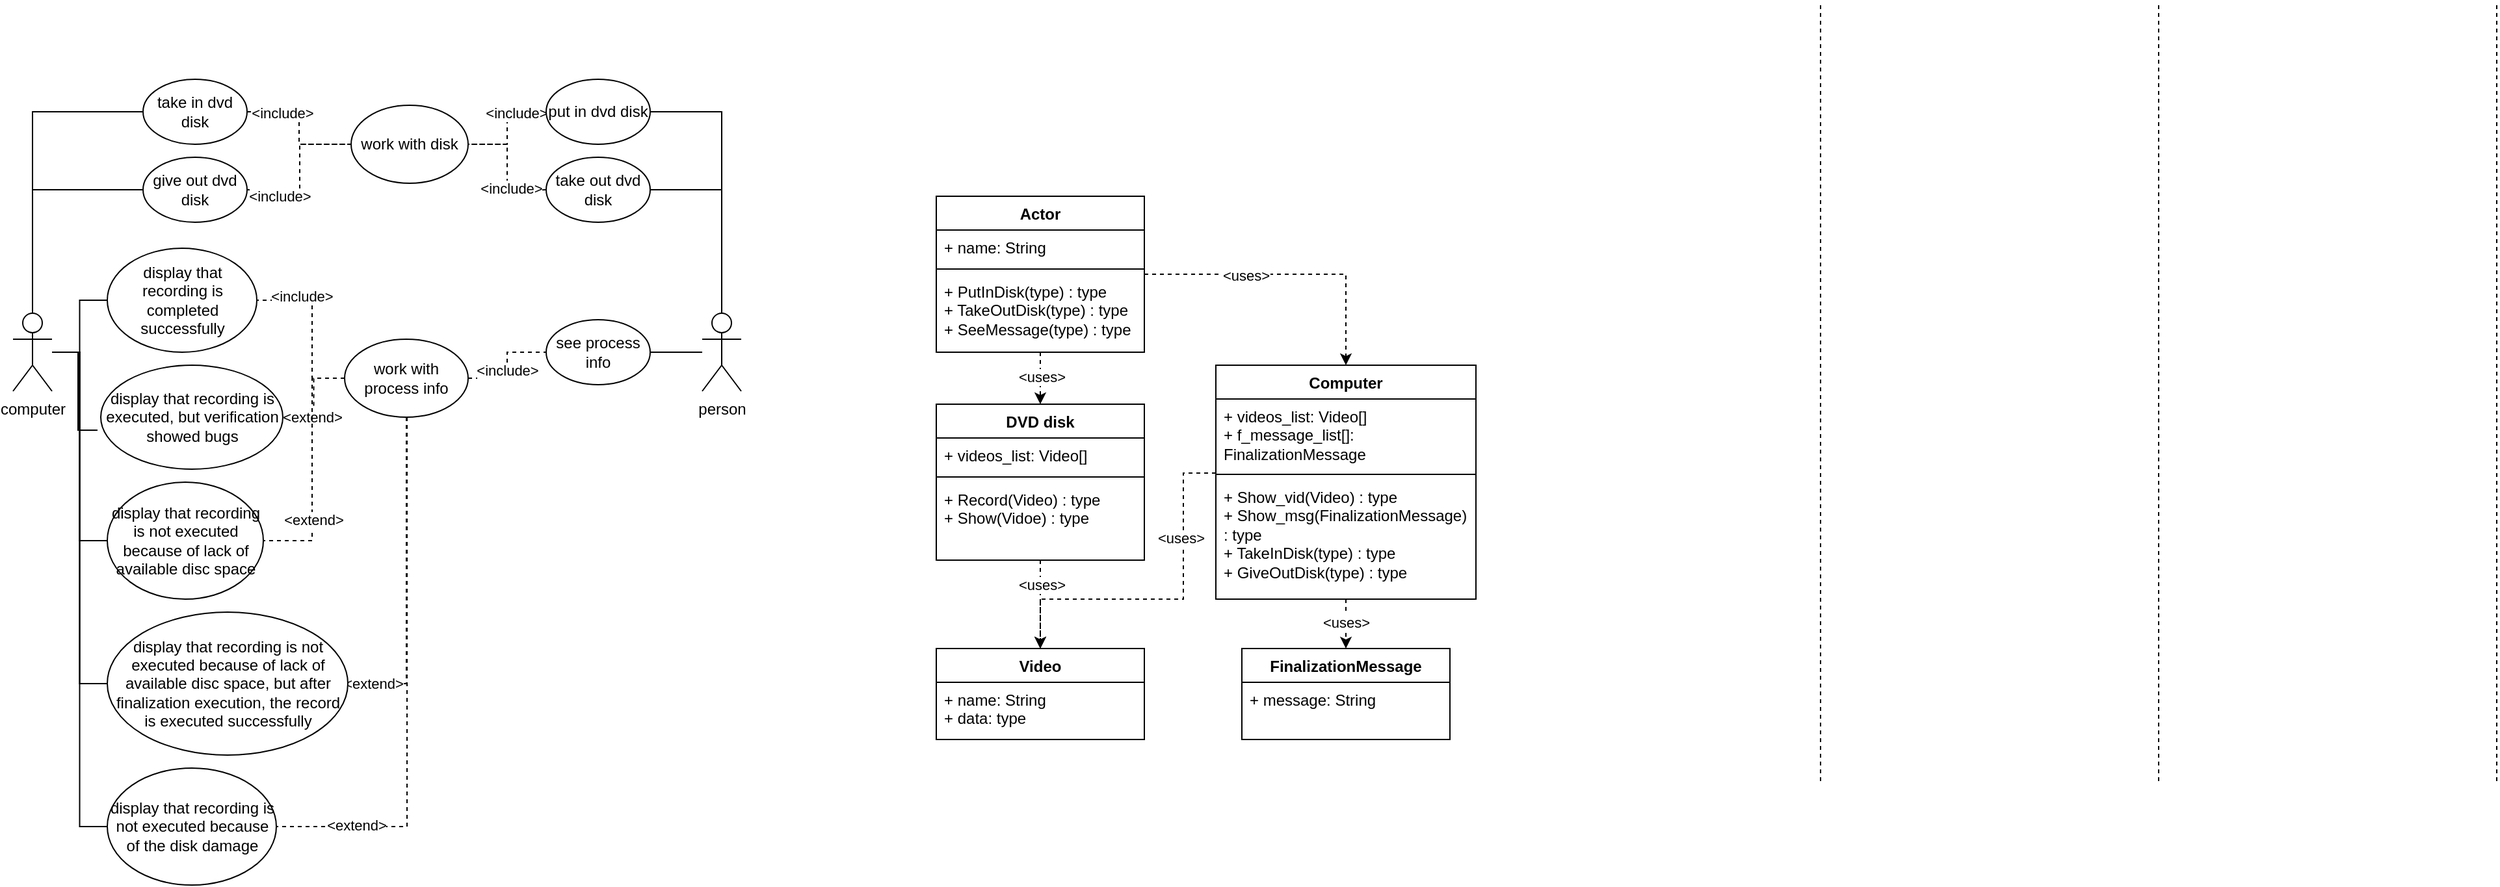 <mxfile version="23.0.2" type="github">
  <diagram name="Page-1" id="Rd1XftkOouGfWtPl2LVk">
    <mxGraphModel dx="1194" dy="760" grid="1" gridSize="10" guides="1" tooltips="1" connect="1" arrows="1" fold="1" page="1" pageScale="1" pageWidth="850" pageHeight="1100" math="0" shadow="0">
      <root>
        <mxCell id="0" />
        <mxCell id="1" parent="0" />
        <mxCell id="f8p8U3fqvombOUlkbj62-29" style="edgeStyle=orthogonalEdgeStyle;rounded=0;orthogonalLoop=1;jettySize=auto;html=1;entryX=0;entryY=0.5;entryDx=0;entryDy=0;endArrow=none;endFill=0;" parent="1" source="f8p8U3fqvombOUlkbj62-1" target="f8p8U3fqvombOUlkbj62-3" edge="1">
          <mxGeometry relative="1" as="geometry">
            <Array as="points">
              <mxPoint x="25" y="165" />
            </Array>
          </mxGeometry>
        </mxCell>
        <mxCell id="f8p8U3fqvombOUlkbj62-31" style="edgeStyle=orthogonalEdgeStyle;rounded=0;orthogonalLoop=1;jettySize=auto;html=1;entryX=0;entryY=0.5;entryDx=0;entryDy=0;endArrow=none;endFill=0;" parent="1" source="f8p8U3fqvombOUlkbj62-1" target="f8p8U3fqvombOUlkbj62-5" edge="1">
          <mxGeometry relative="1" as="geometry">
            <Array as="points">
              <mxPoint x="25" y="225" />
            </Array>
          </mxGeometry>
        </mxCell>
        <mxCell id="f8p8U3fqvombOUlkbj62-34" style="edgeStyle=orthogonalEdgeStyle;rounded=0;orthogonalLoop=1;jettySize=auto;html=1;entryX=0;entryY=0.5;entryDx=0;entryDy=0;endArrow=none;endFill=0;" parent="1" source="f8p8U3fqvombOUlkbj62-1" target="f8p8U3fqvombOUlkbj62-22" edge="1">
          <mxGeometry relative="1" as="geometry" />
        </mxCell>
        <mxCell id="f8p8U3fqvombOUlkbj62-35" style="edgeStyle=orthogonalEdgeStyle;rounded=0;orthogonalLoop=1;jettySize=auto;html=1;entryX=0;entryY=0.5;entryDx=0;entryDy=0;endArrow=none;endFill=0;" parent="1" source="f8p8U3fqvombOUlkbj62-1" target="f8p8U3fqvombOUlkbj62-23" edge="1">
          <mxGeometry relative="1" as="geometry" />
        </mxCell>
        <mxCell id="f8p8U3fqvombOUlkbj62-36" style="edgeStyle=orthogonalEdgeStyle;rounded=0;orthogonalLoop=1;jettySize=auto;html=1;entryX=0;entryY=0.5;entryDx=0;entryDy=0;endArrow=none;endFill=0;" parent="1" source="f8p8U3fqvombOUlkbj62-1" target="f8p8U3fqvombOUlkbj62-24" edge="1">
          <mxGeometry relative="1" as="geometry" />
        </mxCell>
        <mxCell id="f8p8U3fqvombOUlkbj62-38" style="edgeStyle=orthogonalEdgeStyle;rounded=0;orthogonalLoop=1;jettySize=auto;html=1;entryX=0;entryY=0.5;entryDx=0;entryDy=0;endArrow=none;endFill=0;" parent="1" source="f8p8U3fqvombOUlkbj62-1" target="f8p8U3fqvombOUlkbj62-21" edge="1">
          <mxGeometry relative="1" as="geometry" />
        </mxCell>
        <mxCell id="f8p8U3fqvombOUlkbj62-1" value="computer" style="shape=umlActor;verticalLabelPosition=bottom;verticalAlign=top;html=1;outlineConnect=0;" parent="1" vertex="1">
          <mxGeometry x="10" y="320" width="30" height="60" as="geometry" />
        </mxCell>
        <mxCell id="f8p8U3fqvombOUlkbj62-2" value="work with disk" style="ellipse;whiteSpace=wrap;html=1;" parent="1" vertex="1">
          <mxGeometry x="270" y="160" width="90" height="60" as="geometry" />
        </mxCell>
        <mxCell id="f8p8U3fqvombOUlkbj62-10" style="edgeStyle=orthogonalEdgeStyle;rounded=0;orthogonalLoop=1;jettySize=auto;html=1;entryX=0;entryY=0.5;entryDx=0;entryDy=0;endArrow=none;endFill=0;dashed=1;" parent="1" source="f8p8U3fqvombOUlkbj62-3" target="f8p8U3fqvombOUlkbj62-2" edge="1">
          <mxGeometry relative="1" as="geometry" />
        </mxCell>
        <mxCell id="f8p8U3fqvombOUlkbj62-12" value="&amp;lt;include&amp;gt;" style="edgeLabel;html=1;align=center;verticalAlign=middle;resizable=0;points=[];" parent="f8p8U3fqvombOUlkbj62-10" vertex="1" connectable="0">
          <mxGeometry x="-0.486" y="-1" relative="1" as="geometry">
            <mxPoint as="offset" />
          </mxGeometry>
        </mxCell>
        <mxCell id="f8p8U3fqvombOUlkbj62-3" value="take in dvd disk" style="ellipse;whiteSpace=wrap;html=1;" parent="1" vertex="1">
          <mxGeometry x="110" y="140" width="80" height="50" as="geometry" />
        </mxCell>
        <mxCell id="f8p8U3fqvombOUlkbj62-11" style="edgeStyle=orthogonalEdgeStyle;rounded=0;orthogonalLoop=1;jettySize=auto;html=1;entryX=0;entryY=0.5;entryDx=0;entryDy=0;endArrow=none;endFill=0;dashed=1;" parent="1" target="f8p8U3fqvombOUlkbj62-2" edge="1">
          <mxGeometry relative="1" as="geometry">
            <mxPoint x="190.0" y="225.059" as="sourcePoint" />
          </mxGeometry>
        </mxCell>
        <mxCell id="f8p8U3fqvombOUlkbj62-13" value="&amp;lt;include&amp;gt;" style="edgeLabel;html=1;align=center;verticalAlign=middle;resizable=0;points=[];" parent="f8p8U3fqvombOUlkbj62-11" vertex="1" connectable="0">
          <mxGeometry x="-0.565" y="-4" relative="1" as="geometry">
            <mxPoint as="offset" />
          </mxGeometry>
        </mxCell>
        <mxCell id="f8p8U3fqvombOUlkbj62-5" value="give out dvd disk" style="ellipse;whiteSpace=wrap;html=1;" parent="1" vertex="1">
          <mxGeometry x="110" y="200" width="80" height="50" as="geometry" />
        </mxCell>
        <mxCell id="f8p8U3fqvombOUlkbj62-15" style="edgeStyle=orthogonalEdgeStyle;rounded=0;orthogonalLoop=1;jettySize=auto;html=1;entryX=1;entryY=0.5;entryDx=0;entryDy=0;endArrow=none;endFill=0;dashed=1;" parent="1" target="f8p8U3fqvombOUlkbj62-2" edge="1">
          <mxGeometry relative="1" as="geometry">
            <mxPoint x="420.0" y="225.059" as="sourcePoint" />
          </mxGeometry>
        </mxCell>
        <mxCell id="f8p8U3fqvombOUlkbj62-17" value="&amp;lt;include&amp;gt;" style="edgeLabel;html=1;align=center;verticalAlign=middle;resizable=0;points=[];" parent="f8p8U3fqvombOUlkbj62-15" vertex="1" connectable="0">
          <mxGeometry x="-0.432" y="-2" relative="1" as="geometry">
            <mxPoint as="offset" />
          </mxGeometry>
        </mxCell>
        <mxCell id="f8p8U3fqvombOUlkbj62-7" value="take out dvd disk" style="ellipse;whiteSpace=wrap;html=1;" parent="1" vertex="1">
          <mxGeometry x="420" y="200" width="80" height="50" as="geometry" />
        </mxCell>
        <mxCell id="f8p8U3fqvombOUlkbj62-14" style="edgeStyle=orthogonalEdgeStyle;rounded=0;orthogonalLoop=1;jettySize=auto;html=1;entryX=1;entryY=0.5;entryDx=0;entryDy=0;endArrow=none;endFill=0;dashed=1;" parent="1" source="f8p8U3fqvombOUlkbj62-8" target="f8p8U3fqvombOUlkbj62-2" edge="1">
          <mxGeometry relative="1" as="geometry" />
        </mxCell>
        <mxCell id="f8p8U3fqvombOUlkbj62-16" value="&amp;lt;include&amp;gt;" style="edgeLabel;html=1;align=center;verticalAlign=middle;resizable=0;points=[];" parent="f8p8U3fqvombOUlkbj62-14" vertex="1" connectable="0">
          <mxGeometry x="-0.459" y="1" relative="1" as="geometry">
            <mxPoint as="offset" />
          </mxGeometry>
        </mxCell>
        <mxCell id="f8p8U3fqvombOUlkbj62-8" value="put in dvd disk" style="ellipse;whiteSpace=wrap;html=1;" parent="1" vertex="1">
          <mxGeometry x="420" y="140" width="80" height="50" as="geometry" />
        </mxCell>
        <mxCell id="f8p8U3fqvombOUlkbj62-56" style="edgeStyle=orthogonalEdgeStyle;rounded=0;orthogonalLoop=1;jettySize=auto;html=1;entryX=1;entryY=0.5;entryDx=0;entryDy=0;endArrow=none;endFill=0;" parent="1" source="f8p8U3fqvombOUlkbj62-18" target="f8p8U3fqvombOUlkbj62-8" edge="1">
          <mxGeometry relative="1" as="geometry">
            <Array as="points">
              <mxPoint x="555" y="165" />
            </Array>
          </mxGeometry>
        </mxCell>
        <mxCell id="f8p8U3fqvombOUlkbj62-57" style="edgeStyle=orthogonalEdgeStyle;rounded=0;orthogonalLoop=1;jettySize=auto;html=1;entryX=1;entryY=0.5;entryDx=0;entryDy=0;endArrow=none;endFill=0;" parent="1" source="f8p8U3fqvombOUlkbj62-18" target="f8p8U3fqvombOUlkbj62-7" edge="1">
          <mxGeometry relative="1" as="geometry">
            <Array as="points">
              <mxPoint x="555" y="225" />
            </Array>
          </mxGeometry>
        </mxCell>
        <mxCell id="f8p8U3fqvombOUlkbj62-18" value="person" style="shape=umlActor;verticalLabelPosition=bottom;verticalAlign=top;html=1;outlineConnect=0;" parent="1" vertex="1">
          <mxGeometry x="540" y="320" width="30" height="60" as="geometry" />
        </mxCell>
        <mxCell id="f8p8U3fqvombOUlkbj62-41" style="edgeStyle=orthogonalEdgeStyle;rounded=0;orthogonalLoop=1;jettySize=auto;html=1;entryX=0;entryY=0.5;entryDx=0;entryDy=0;endArrow=none;endFill=0;dashed=1;" parent="1" source="f8p8U3fqvombOUlkbj62-19" target="f8p8U3fqvombOUlkbj62-26" edge="1">
          <mxGeometry relative="1" as="geometry" />
        </mxCell>
        <mxCell id="f8p8U3fqvombOUlkbj62-43" value="&amp;lt;include&amp;gt;" style="edgeLabel;html=1;align=center;verticalAlign=middle;resizable=0;points=[];" parent="f8p8U3fqvombOUlkbj62-41" vertex="1" connectable="0">
          <mxGeometry x="-0.085" relative="1" as="geometry">
            <mxPoint as="offset" />
          </mxGeometry>
        </mxCell>
        <mxCell id="f8p8U3fqvombOUlkbj62-44" style="edgeStyle=orthogonalEdgeStyle;rounded=0;orthogonalLoop=1;jettySize=auto;html=1;entryX=1;entryY=0.5;entryDx=0;entryDy=0;endArrow=none;endFill=0;dashed=1;" parent="1" source="f8p8U3fqvombOUlkbj62-19" target="f8p8U3fqvombOUlkbj62-21" edge="1">
          <mxGeometry relative="1" as="geometry">
            <Array as="points">
              <mxPoint x="240" y="370" />
              <mxPoint x="240" y="310" />
            </Array>
          </mxGeometry>
        </mxCell>
        <mxCell id="f8p8U3fqvombOUlkbj62-54" value="&amp;lt;include&amp;gt;" style="edgeLabel;html=1;align=center;verticalAlign=middle;resizable=0;points=[];" parent="f8p8U3fqvombOUlkbj62-44" vertex="1" connectable="0">
          <mxGeometry x="0.486" y="-3" relative="1" as="geometry">
            <mxPoint x="1" as="offset" />
          </mxGeometry>
        </mxCell>
        <mxCell id="f8p8U3fqvombOUlkbj62-45" style="edgeStyle=orthogonalEdgeStyle;rounded=0;orthogonalLoop=1;jettySize=auto;html=1;entryX=1;entryY=0.5;entryDx=0;entryDy=0;endArrow=none;endFill=0;dashed=1;" parent="1" source="f8p8U3fqvombOUlkbj62-19" target="f8p8U3fqvombOUlkbj62-25" edge="1">
          <mxGeometry relative="1" as="geometry" />
        </mxCell>
        <mxCell id="f8p8U3fqvombOUlkbj62-53" value="&amp;lt;extend&amp;gt;" style="edgeLabel;html=1;align=center;verticalAlign=middle;resizable=0;points=[];" parent="f8p8U3fqvombOUlkbj62-45" vertex="1" connectable="0">
          <mxGeometry x="0.611" y="5" relative="1" as="geometry">
            <mxPoint x="7" y="-5" as="offset" />
          </mxGeometry>
        </mxCell>
        <mxCell id="f8p8U3fqvombOUlkbj62-46" style="edgeStyle=orthogonalEdgeStyle;rounded=0;orthogonalLoop=1;jettySize=auto;html=1;entryX=1;entryY=0.5;entryDx=0;entryDy=0;endArrow=none;endFill=0;dashed=1;" parent="1" source="f8p8U3fqvombOUlkbj62-19" target="f8p8U3fqvombOUlkbj62-22" edge="1">
          <mxGeometry relative="1" as="geometry">
            <Array as="points">
              <mxPoint x="240" y="370" />
              <mxPoint x="240" y="495" />
            </Array>
          </mxGeometry>
        </mxCell>
        <mxCell id="f8p8U3fqvombOUlkbj62-55" value="&amp;lt;extend&amp;gt;" style="edgeLabel;html=1;align=center;verticalAlign=middle;resizable=0;points=[];" parent="f8p8U3fqvombOUlkbj62-46" vertex="1" connectable="0">
          <mxGeometry x="0.426" y="1" relative="1" as="geometry">
            <mxPoint as="offset" />
          </mxGeometry>
        </mxCell>
        <mxCell id="f8p8U3fqvombOUlkbj62-47" style="edgeStyle=orthogonalEdgeStyle;rounded=0;orthogonalLoop=1;jettySize=auto;html=1;entryX=1;entryY=0.5;entryDx=0;entryDy=0;endArrow=none;endFill=0;dashed=1;" parent="1" source="f8p8U3fqvombOUlkbj62-19" target="f8p8U3fqvombOUlkbj62-23" edge="1">
          <mxGeometry relative="1" as="geometry" />
        </mxCell>
        <mxCell id="f8p8U3fqvombOUlkbj62-51" value="&amp;lt;extend&amp;gt;" style="edgeLabel;html=1;align=center;verticalAlign=middle;resizable=0;points=[];" parent="f8p8U3fqvombOUlkbj62-47" vertex="1" connectable="0">
          <mxGeometry x="0.846" relative="1" as="geometry">
            <mxPoint as="offset" />
          </mxGeometry>
        </mxCell>
        <mxCell id="f8p8U3fqvombOUlkbj62-48" style="edgeStyle=orthogonalEdgeStyle;rounded=0;orthogonalLoop=1;jettySize=auto;html=1;entryX=1;entryY=0.5;entryDx=0;entryDy=0;endArrow=none;endFill=0;dashed=1;" parent="1" target="f8p8U3fqvombOUlkbj62-24" edge="1">
          <mxGeometry relative="1" as="geometry">
            <mxPoint x="313" y="400" as="sourcePoint" />
            <Array as="points">
              <mxPoint x="313" y="715" />
            </Array>
          </mxGeometry>
        </mxCell>
        <mxCell id="f8p8U3fqvombOUlkbj62-50" value="&amp;lt;extend&amp;gt;" style="edgeLabel;html=1;align=center;verticalAlign=middle;resizable=0;points=[];" parent="f8p8U3fqvombOUlkbj62-48" vertex="1" connectable="0">
          <mxGeometry x="0.705" y="-1" relative="1" as="geometry">
            <mxPoint as="offset" />
          </mxGeometry>
        </mxCell>
        <mxCell id="f8p8U3fqvombOUlkbj62-19" value="work with process info" style="ellipse;whiteSpace=wrap;html=1;" parent="1" vertex="1">
          <mxGeometry x="265" y="340" width="95" height="60" as="geometry" />
        </mxCell>
        <mxCell id="f8p8U3fqvombOUlkbj62-21" value="display that recording is completed successfully" style="ellipse;whiteSpace=wrap;html=1;" parent="1" vertex="1">
          <mxGeometry x="82.5" y="270" width="115" height="80" as="geometry" />
        </mxCell>
        <mxCell id="f8p8U3fqvombOUlkbj62-22" value="display that recording is not executed because of lack of available disc space" style="ellipse;whiteSpace=wrap;html=1;" parent="1" vertex="1">
          <mxGeometry x="82.5" y="450" width="120" height="90" as="geometry" />
        </mxCell>
        <mxCell id="f8p8U3fqvombOUlkbj62-23" value="display that recording is not executed because of lack of available disc space, but after finalization execution, the record is executed successfully" style="ellipse;whiteSpace=wrap;html=1;" parent="1" vertex="1">
          <mxGeometry x="82.5" y="550" width="185" height="110" as="geometry" />
        </mxCell>
        <mxCell id="f8p8U3fqvombOUlkbj62-24" value="display that recording is not executed because of the disk damage" style="ellipse;whiteSpace=wrap;html=1;" parent="1" vertex="1">
          <mxGeometry x="82.5" y="670" width="130" height="90" as="geometry" />
        </mxCell>
        <mxCell id="f8p8U3fqvombOUlkbj62-25" value="display that recording is executed, but verification showed bugs" style="ellipse;whiteSpace=wrap;html=1;" parent="1" vertex="1">
          <mxGeometry x="77.5" y="360" width="140" height="80" as="geometry" />
        </mxCell>
        <mxCell id="f8p8U3fqvombOUlkbj62-40" style="edgeStyle=orthogonalEdgeStyle;rounded=0;orthogonalLoop=1;jettySize=auto;html=1;endArrow=none;endFill=0;" parent="1" source="f8p8U3fqvombOUlkbj62-26" target="f8p8U3fqvombOUlkbj62-18" edge="1">
          <mxGeometry relative="1" as="geometry" />
        </mxCell>
        <mxCell id="f8p8U3fqvombOUlkbj62-26" value="see process info" style="ellipse;whiteSpace=wrap;html=1;" parent="1" vertex="1">
          <mxGeometry x="420" y="325" width="80" height="50" as="geometry" />
        </mxCell>
        <mxCell id="f8p8U3fqvombOUlkbj62-37" style="edgeStyle=orthogonalEdgeStyle;rounded=0;orthogonalLoop=1;jettySize=auto;html=1;entryX=-0.018;entryY=0.625;entryDx=0;entryDy=0;entryPerimeter=0;endArrow=none;endFill=0;" parent="1" source="f8p8U3fqvombOUlkbj62-1" target="f8p8U3fqvombOUlkbj62-25" edge="1">
          <mxGeometry relative="1" as="geometry">
            <Array as="points">
              <mxPoint x="60" y="350" />
              <mxPoint x="60" y="410" />
            </Array>
          </mxGeometry>
        </mxCell>
        <mxCell id="f8p8U3fqvombOUlkbj62-68" style="edgeStyle=orthogonalEdgeStyle;rounded=0;orthogonalLoop=1;jettySize=auto;html=1;entryX=0.5;entryY=0;entryDx=0;entryDy=0;dashed=1;" parent="1" source="f8p8U3fqvombOUlkbj62-60" target="f8p8U3fqvombOUlkbj62-64" edge="1">
          <mxGeometry relative="1" as="geometry" />
        </mxCell>
        <mxCell id="f8p8U3fqvombOUlkbj62-69" value="&amp;lt;uses&amp;gt;" style="edgeLabel;html=1;align=center;verticalAlign=middle;resizable=0;points=[];" parent="f8p8U3fqvombOUlkbj62-68" vertex="1" connectable="0">
          <mxGeometry x="-0.082" y="1" relative="1" as="geometry">
            <mxPoint y="-12" as="offset" />
          </mxGeometry>
        </mxCell>
        <mxCell id="f8p8U3fqvombOUlkbj62-60" value="DVD disk" style="swimlane;fontStyle=1;align=center;verticalAlign=top;childLayout=stackLayout;horizontal=1;startSize=26;horizontalStack=0;resizeParent=1;resizeParentMax=0;resizeLast=0;collapsible=1;marginBottom=0;whiteSpace=wrap;html=1;" parent="1" vertex="1">
          <mxGeometry x="720" y="390" width="160" height="120" as="geometry" />
        </mxCell>
        <mxCell id="f8p8U3fqvombOUlkbj62-61" value="+ videos_list: Video[]" style="text;strokeColor=none;fillColor=none;align=left;verticalAlign=top;spacingLeft=4;spacingRight=4;overflow=hidden;rotatable=0;points=[[0,0.5],[1,0.5]];portConstraint=eastwest;whiteSpace=wrap;html=1;" parent="f8p8U3fqvombOUlkbj62-60" vertex="1">
          <mxGeometry y="26" width="160" height="26" as="geometry" />
        </mxCell>
        <mxCell id="f8p8U3fqvombOUlkbj62-62" value="" style="line;strokeWidth=1;fillColor=none;align=left;verticalAlign=middle;spacingTop=-1;spacingLeft=3;spacingRight=3;rotatable=0;labelPosition=right;points=[];portConstraint=eastwest;strokeColor=inherit;" parent="f8p8U3fqvombOUlkbj62-60" vertex="1">
          <mxGeometry y="52" width="160" height="8" as="geometry" />
        </mxCell>
        <mxCell id="f8p8U3fqvombOUlkbj62-63" value="+ Record(Video) : type&lt;br&gt;+ Show(Vidoe) : type" style="text;strokeColor=none;fillColor=none;align=left;verticalAlign=top;spacingLeft=4;spacingRight=4;overflow=hidden;rotatable=0;points=[[0,0.5],[1,0.5]];portConstraint=eastwest;whiteSpace=wrap;html=1;" parent="f8p8U3fqvombOUlkbj62-60" vertex="1">
          <mxGeometry y="60" width="160" height="60" as="geometry" />
        </mxCell>
        <mxCell id="f8p8U3fqvombOUlkbj62-64" value="Video" style="swimlane;fontStyle=1;align=center;verticalAlign=top;childLayout=stackLayout;horizontal=1;startSize=26;horizontalStack=0;resizeParent=1;resizeParentMax=0;resizeLast=0;collapsible=1;marginBottom=0;whiteSpace=wrap;html=1;" parent="1" vertex="1">
          <mxGeometry x="720" y="578" width="160" height="70" as="geometry" />
        </mxCell>
        <mxCell id="f8p8U3fqvombOUlkbj62-65" value="+ name: String&lt;br&gt;+ data: type" style="text;strokeColor=none;fillColor=none;align=left;verticalAlign=top;spacingLeft=4;spacingRight=4;overflow=hidden;rotatable=0;points=[[0,0.5],[1,0.5]];portConstraint=eastwest;whiteSpace=wrap;html=1;" parent="f8p8U3fqvombOUlkbj62-64" vertex="1">
          <mxGeometry y="26" width="160" height="44" as="geometry" />
        </mxCell>
        <mxCell id="f8p8U3fqvombOUlkbj62-78" style="edgeStyle=orthogonalEdgeStyle;rounded=0;orthogonalLoop=1;jettySize=auto;html=1;entryX=0.5;entryY=0;entryDx=0;entryDy=0;dashed=1;" parent="1" source="f8p8U3fqvombOUlkbj62-71" target="f8p8U3fqvombOUlkbj62-76" edge="1">
          <mxGeometry relative="1" as="geometry" />
        </mxCell>
        <mxCell id="f8p8U3fqvombOUlkbj62-79" value="&amp;lt;uses&amp;gt;" style="edgeLabel;html=1;align=center;verticalAlign=middle;resizable=0;points=[];" parent="f8p8U3fqvombOUlkbj62-78" vertex="1" connectable="0">
          <mxGeometry x="-0.145" relative="1" as="geometry">
            <mxPoint as="offset" />
          </mxGeometry>
        </mxCell>
        <mxCell id="f8p8U3fqvombOUlkbj62-80" style="edgeStyle=orthogonalEdgeStyle;rounded=0;orthogonalLoop=1;jettySize=auto;html=1;entryX=0.5;entryY=0;entryDx=0;entryDy=0;exitX=0;exitY=0.5;exitDx=0;exitDy=0;dashed=1;" parent="1" source="f8p8U3fqvombOUlkbj62-72" target="f8p8U3fqvombOUlkbj62-64" edge="1">
          <mxGeometry relative="1" as="geometry">
            <Array as="points">
              <mxPoint x="910" y="443" />
              <mxPoint x="910" y="540" />
              <mxPoint x="800" y="540" />
            </Array>
          </mxGeometry>
        </mxCell>
        <mxCell id="f8p8U3fqvombOUlkbj62-81" value="&amp;lt;uses&amp;gt;" style="edgeLabel;html=1;align=center;verticalAlign=middle;resizable=0;points=[];" parent="f8p8U3fqvombOUlkbj62-80" vertex="1" connectable="0">
          <mxGeometry x="-0.304" y="-2" relative="1" as="geometry">
            <mxPoint as="offset" />
          </mxGeometry>
        </mxCell>
        <mxCell id="f8p8U3fqvombOUlkbj62-71" value="Computer" style="swimlane;fontStyle=1;align=center;verticalAlign=top;childLayout=stackLayout;horizontal=1;startSize=26;horizontalStack=0;resizeParent=1;resizeParentMax=0;resizeLast=0;collapsible=1;marginBottom=0;whiteSpace=wrap;html=1;" parent="1" vertex="1">
          <mxGeometry x="935" y="360" width="200" height="180" as="geometry" />
        </mxCell>
        <mxCell id="f8p8U3fqvombOUlkbj62-72" value="+ videos_list: Video[]&lt;br&gt;+ f_message_list[]:&amp;nbsp;&lt;br&gt;FinalizationMessage" style="text;strokeColor=none;fillColor=none;align=left;verticalAlign=top;spacingLeft=4;spacingRight=4;overflow=hidden;rotatable=0;points=[[0,0.5],[1,0.5]];portConstraint=eastwest;whiteSpace=wrap;html=1;" parent="f8p8U3fqvombOUlkbj62-71" vertex="1">
          <mxGeometry y="26" width="200" height="54" as="geometry" />
        </mxCell>
        <mxCell id="f8p8U3fqvombOUlkbj62-73" value="" style="line;strokeWidth=1;fillColor=none;align=left;verticalAlign=middle;spacingTop=-1;spacingLeft=3;spacingRight=3;rotatable=0;labelPosition=right;points=[];portConstraint=eastwest;strokeColor=inherit;" parent="f8p8U3fqvombOUlkbj62-71" vertex="1">
          <mxGeometry y="80" width="200" height="8" as="geometry" />
        </mxCell>
        <mxCell id="f8p8U3fqvombOUlkbj62-74" value="+ Show_vid(Video) : type&lt;br&gt;+ Show_msg(FinalizationMessage) : type&lt;br&gt;+ TakeInDisk(type) : type&lt;br&gt;+ GiveOutDisk(type) : type" style="text;strokeColor=none;fillColor=none;align=left;verticalAlign=top;spacingLeft=4;spacingRight=4;overflow=hidden;rotatable=0;points=[[0,0.5],[1,0.5]];portConstraint=eastwest;whiteSpace=wrap;html=1;" parent="f8p8U3fqvombOUlkbj62-71" vertex="1">
          <mxGeometry y="88" width="200" height="92" as="geometry" />
        </mxCell>
        <mxCell id="f8p8U3fqvombOUlkbj62-76" value="FinalizationMessage" style="swimlane;fontStyle=1;align=center;verticalAlign=top;childLayout=stackLayout;horizontal=1;startSize=26;horizontalStack=0;resizeParent=1;resizeParentMax=0;resizeLast=0;collapsible=1;marginBottom=0;whiteSpace=wrap;html=1;" parent="1" vertex="1">
          <mxGeometry x="955" y="578" width="160" height="70" as="geometry" />
        </mxCell>
        <mxCell id="f8p8U3fqvombOUlkbj62-77" value="+ message: String" style="text;strokeColor=none;fillColor=none;align=left;verticalAlign=top;spacingLeft=4;spacingRight=4;overflow=hidden;rotatable=0;points=[[0,0.5],[1,0.5]];portConstraint=eastwest;whiteSpace=wrap;html=1;" parent="f8p8U3fqvombOUlkbj62-76" vertex="1">
          <mxGeometry y="26" width="160" height="44" as="geometry" />
        </mxCell>
        <mxCell id="f8p8U3fqvombOUlkbj62-90" style="edgeStyle=orthogonalEdgeStyle;rounded=0;orthogonalLoop=1;jettySize=auto;html=1;entryX=0.5;entryY=0;entryDx=0;entryDy=0;dashed=1;" parent="1" source="f8p8U3fqvombOUlkbj62-86" target="f8p8U3fqvombOUlkbj62-60" edge="1">
          <mxGeometry relative="1" as="geometry" />
        </mxCell>
        <mxCell id="f8p8U3fqvombOUlkbj62-91" value="&amp;lt;uses&amp;gt;" style="edgeLabel;html=1;align=center;verticalAlign=middle;resizable=0;points=[];" parent="f8p8U3fqvombOUlkbj62-90" vertex="1" connectable="0">
          <mxGeometry x="-0.076" y="1" relative="1" as="geometry">
            <mxPoint as="offset" />
          </mxGeometry>
        </mxCell>
        <mxCell id="f8p8U3fqvombOUlkbj62-92" style="edgeStyle=orthogonalEdgeStyle;rounded=0;orthogonalLoop=1;jettySize=auto;html=1;entryX=0.5;entryY=0;entryDx=0;entryDy=0;dashed=1;" parent="1" source="f8p8U3fqvombOUlkbj62-86" target="f8p8U3fqvombOUlkbj62-71" edge="1">
          <mxGeometry relative="1" as="geometry" />
        </mxCell>
        <mxCell id="f8p8U3fqvombOUlkbj62-94" value="&amp;lt;uses&amp;gt;" style="edgeLabel;html=1;align=center;verticalAlign=middle;resizable=0;points=[];" parent="f8p8U3fqvombOUlkbj62-92" vertex="1" connectable="0">
          <mxGeometry x="-0.309" y="-1" relative="1" as="geometry">
            <mxPoint as="offset" />
          </mxGeometry>
        </mxCell>
        <mxCell id="f8p8U3fqvombOUlkbj62-86" value="Actor" style="swimlane;fontStyle=1;align=center;verticalAlign=top;childLayout=stackLayout;horizontal=1;startSize=26;horizontalStack=0;resizeParent=1;resizeParentMax=0;resizeLast=0;collapsible=1;marginBottom=0;whiteSpace=wrap;html=1;" parent="1" vertex="1">
          <mxGeometry x="720" y="230" width="160" height="120" as="geometry" />
        </mxCell>
        <mxCell id="f8p8U3fqvombOUlkbj62-87" value="+ name: String" style="text;strokeColor=none;fillColor=none;align=left;verticalAlign=top;spacingLeft=4;spacingRight=4;overflow=hidden;rotatable=0;points=[[0,0.5],[1,0.5]];portConstraint=eastwest;whiteSpace=wrap;html=1;" parent="f8p8U3fqvombOUlkbj62-86" vertex="1">
          <mxGeometry y="26" width="160" height="26" as="geometry" />
        </mxCell>
        <mxCell id="f8p8U3fqvombOUlkbj62-88" value="" style="line;strokeWidth=1;fillColor=none;align=left;verticalAlign=middle;spacingTop=-1;spacingLeft=3;spacingRight=3;rotatable=0;labelPosition=right;points=[];portConstraint=eastwest;strokeColor=inherit;" parent="f8p8U3fqvombOUlkbj62-86" vertex="1">
          <mxGeometry y="52" width="160" height="8" as="geometry" />
        </mxCell>
        <mxCell id="f8p8U3fqvombOUlkbj62-89" value="+ PutInDisk(type) : type&lt;br&gt;+ TakeOutDisk(type) : type&lt;br&gt;+ SeeMessage(type) : type" style="text;strokeColor=none;fillColor=none;align=left;verticalAlign=top;spacingLeft=4;spacingRight=4;overflow=hidden;rotatable=0;points=[[0,0.5],[1,0.5]];portConstraint=eastwest;whiteSpace=wrap;html=1;" parent="f8p8U3fqvombOUlkbj62-86" vertex="1">
          <mxGeometry y="60" width="160" height="60" as="geometry" />
        </mxCell>
        <mxCell id="iHcB-sh-eCNh358yu54J-1" value="" style="endArrow=none;html=1;rounded=0;dashed=1;" parent="1" edge="1">
          <mxGeometry width="50" height="50" relative="1" as="geometry">
            <mxPoint x="1400" y="680" as="sourcePoint" />
            <mxPoint x="1400" y="80" as="targetPoint" />
          </mxGeometry>
        </mxCell>
        <mxCell id="iHcB-sh-eCNh358yu54J-2" value="" style="endArrow=none;html=1;rounded=0;dashed=1;" parent="1" edge="1">
          <mxGeometry width="50" height="50" relative="1" as="geometry">
            <mxPoint x="1660" y="680" as="sourcePoint" />
            <mxPoint x="1660" y="80" as="targetPoint" />
          </mxGeometry>
        </mxCell>
        <mxCell id="iHcB-sh-eCNh358yu54J-3" value="" style="endArrow=none;html=1;rounded=0;dashed=1;" parent="1" edge="1">
          <mxGeometry width="50" height="50" relative="1" as="geometry">
            <mxPoint x="1920" y="680" as="sourcePoint" />
            <mxPoint x="1920" y="80" as="targetPoint" />
          </mxGeometry>
        </mxCell>
      </root>
    </mxGraphModel>
  </diagram>
</mxfile>
